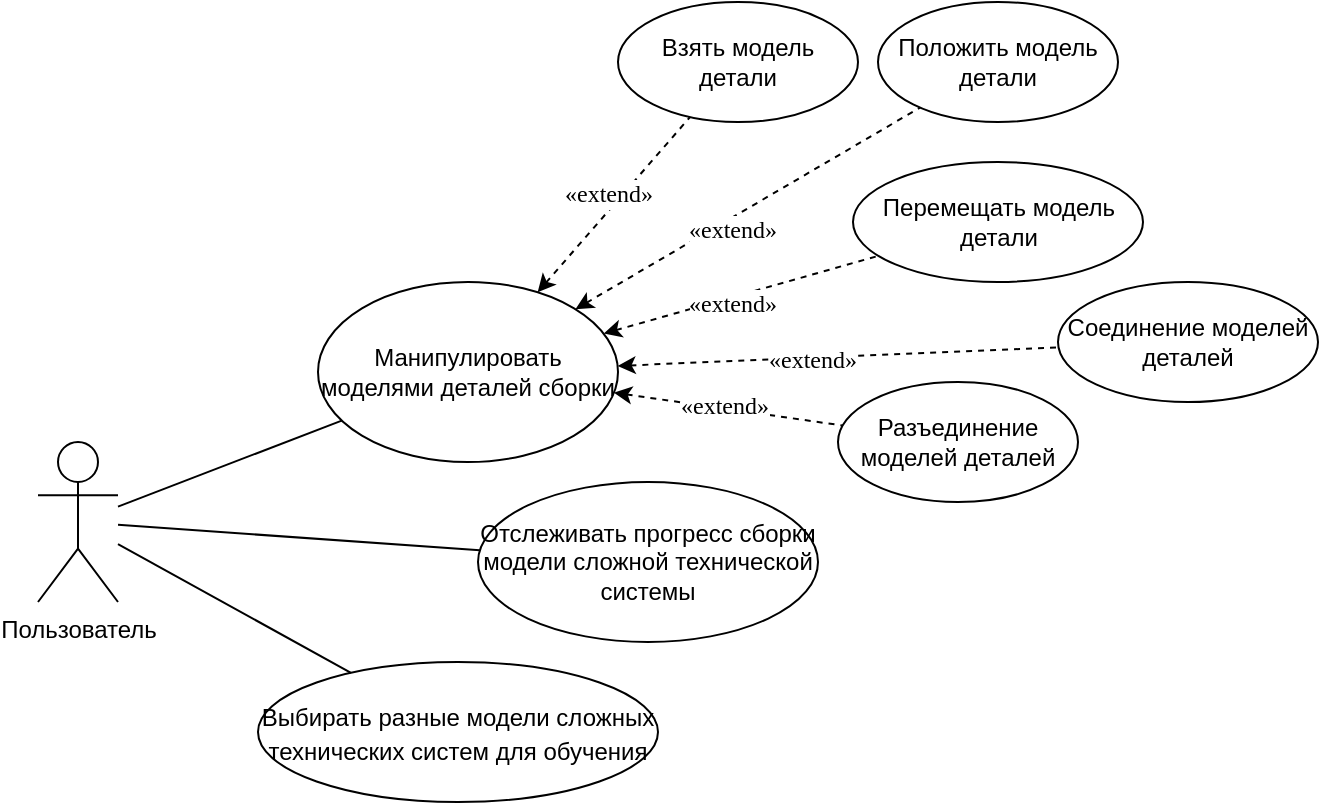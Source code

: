 <mxfile version="20.3.0" type="device"><diagram id="5VgDo8gTDqTAR3QZDix4" name="Страница 1"><mxGraphModel dx="2844" dy="1750" grid="1" gridSize="10" guides="1" tooltips="1" connect="1" arrows="1" fold="1" page="1" pageScale="1" pageWidth="850" pageHeight="1100" math="0" shadow="0"><root><mxCell id="0"/><mxCell id="1" parent="0"/><mxCell id="e06a0oj2BqtsQFgXkljV-1" value="Пользователь" style="shape=umlActor;verticalLabelPosition=bottom;verticalAlign=top;html=1;outlineConnect=0;" parent="1" vertex="1"><mxGeometry x="80" y="280" width="40" height="80" as="geometry"/></mxCell><mxCell id="e06a0oj2BqtsQFgXkljV-8" value="" style="endArrow=none;html=1;rounded=0;" parent="1" source="e06a0oj2BqtsQFgXkljV-1" target="mc_Ozs-hJq_h_k4KqDFw-2" edge="1"><mxGeometry width="50" height="50" relative="1" as="geometry"><mxPoint x="250" y="480" as="sourcePoint"/><mxPoint x="180.0" y="320" as="targetPoint"/></mxGeometry></mxCell><mxCell id="e06a0oj2BqtsQFgXkljV-19" value="" style="endArrow=none;endFill=0;endSize=6;html=1;rounded=0;labelBackgroundColor=none;dashed=1;startArrow=classic;startFill=1;" parent="1" source="mc_Ozs-hJq_h_k4KqDFw-2" target="mc_Ozs-hJq_h_k4KqDFw-4" edge="1"><mxGeometry width="160" relative="1" as="geometry"><mxPoint x="340.0" y="330" as="sourcePoint"/><mxPoint x="465" y="330" as="targetPoint"/></mxGeometry></mxCell><mxCell id="e06a0oj2BqtsQFgXkljV-22" value="&lt;span style=&quot;font-family: Helvetica; font-size: 11px;&quot; id=&quot;docs-internal-guid-d430dc76-7fff-d538-0f97-872dbdf431cb&quot;&gt;&lt;span style=&quot;font-size: 12px; font-family: &amp;quot;Times New Roman&amp;quot;; background-color: transparent; font-variant-numeric: normal; font-variant-east-asian: normal; vertical-align: baseline;&quot;&gt;«extend&lt;/span&gt;&lt;/span&gt;&lt;span style=&quot;font-family: Helvetica;&quot; id=&quot;docs-internal-guid-d430dc76-7fff-d538-0f97-872dbdf431cb&quot;&gt;&lt;span style=&quot;font-family: &amp;quot;Times New Roman&amp;quot;; background-color: transparent; font-variant-numeric: normal; font-variant-east-asian: normal; vertical-align: baseline;&quot;&gt;&lt;font style=&quot;font-size: 12px;&quot;&gt;»&lt;/font&gt;&lt;/span&gt;&lt;/span&gt;" style="edgeLabel;html=1;align=center;verticalAlign=middle;resizable=0;points=[];fontSize=12;fontFamily=Times New Roman;" parent="e06a0oj2BqtsQFgXkljV-19" vertex="1" connectable="0"><mxGeometry x="-0.21" relative="1" as="geometry"><mxPoint x="10" as="offset"/></mxGeometry></mxCell><mxCell id="e06a0oj2BqtsQFgXkljV-20" value="" style="endArrow=none;endFill=0;endSize=6;html=1;rounded=0;labelBackgroundColor=none;dashed=1;startArrow=classic;startFill=1;" parent="1" source="mc_Ozs-hJq_h_k4KqDFw-2" target="mc_Ozs-hJq_h_k4KqDFw-3" edge="1"><mxGeometry width="160" relative="1" as="geometry"><mxPoint x="282.671" y="298.91" as="sourcePoint"/><mxPoint x="377.259" y="259.564" as="targetPoint"/></mxGeometry></mxCell><mxCell id="e06a0oj2BqtsQFgXkljV-21" value="&lt;font style=&quot;font-size: 12px;&quot;&gt;&lt;span id=&quot;docs-internal-guid-d430dc76-7fff-d538-0f97-872dbdf431cb&quot;&gt;&lt;span style=&quot;font-variant-numeric: normal; font-variant-east-asian: normal; vertical-align: baseline;&quot;&gt;«extend&lt;/span&gt;&lt;/span&gt;&lt;span id=&quot;docs-internal-guid-d430dc76-7fff-d538-0f97-872dbdf431cb&quot;&gt;&lt;span style=&quot;font-variant-numeric: normal; font-variant-east-asian: normal; vertical-align: baseline;&quot;&gt;»&lt;/span&gt;&lt;/span&gt;&lt;/font&gt;" style="edgeLabel;html=1;align=center;verticalAlign=middle;resizable=0;points=[];fontFamily=Times New Roman;" parent="e06a0oj2BqtsQFgXkljV-20" vertex="1" connectable="0"><mxGeometry x="0.292" relative="1" as="geometry"><mxPoint x="-14" y="7" as="offset"/></mxGeometry></mxCell><mxCell id="mc_Ozs-hJq_h_k4KqDFw-2" value="Манипулировать моделями деталей сборки" style="ellipse;whiteSpace=wrap;html=1;" parent="1" vertex="1"><mxGeometry x="220" y="200" width="150" height="90" as="geometry"/></mxCell><mxCell id="mc_Ozs-hJq_h_k4KqDFw-3" value="Взять модель детали" style="ellipse;whiteSpace=wrap;html=1;" parent="1" vertex="1"><mxGeometry x="370" y="60" width="120" height="60" as="geometry"/></mxCell><mxCell id="mc_Ozs-hJq_h_k4KqDFw-4" value="Положить модель детали" style="ellipse;whiteSpace=wrap;html=1;" parent="1" vertex="1"><mxGeometry x="500" y="60" width="120" height="60" as="geometry"/></mxCell><mxCell id="mc_Ozs-hJq_h_k4KqDFw-5" value="Перемещать модель детали" style="ellipse;whiteSpace=wrap;html=1;" parent="1" vertex="1"><mxGeometry x="487.5" y="140" width="145" height="60" as="geometry"/></mxCell><mxCell id="mc_Ozs-hJq_h_k4KqDFw-6" value="Соединение моделей деталей" style="ellipse;whiteSpace=wrap;html=1;" parent="1" vertex="1"><mxGeometry x="590" y="200" width="130" height="60" as="geometry"/></mxCell><mxCell id="mc_Ozs-hJq_h_k4KqDFw-7" value="Разъединение моделей деталей" style="ellipse;whiteSpace=wrap;html=1;" parent="1" vertex="1"><mxGeometry x="480" y="250" width="120" height="60" as="geometry"/></mxCell><mxCell id="mc_Ozs-hJq_h_k4KqDFw-8" value="" style="endArrow=none;endFill=0;endSize=6;html=1;rounded=0;labelBackgroundColor=none;dashed=1;startArrow=classic;startFill=1;" parent="1" source="mc_Ozs-hJq_h_k4KqDFw-2" target="mc_Ozs-hJq_h_k4KqDFw-5" edge="1"><mxGeometry width="160" relative="1" as="geometry"><mxPoint x="350.0" y="360" as="sourcePoint"/><mxPoint x="475" y="360" as="targetPoint"/></mxGeometry></mxCell><mxCell id="mc_Ozs-hJq_h_k4KqDFw-9" value="&lt;span style=&quot;font-family: Helvetica; font-size: 11px;&quot; id=&quot;docs-internal-guid-d430dc76-7fff-d538-0f97-872dbdf431cb&quot;&gt;&lt;span style=&quot;font-size: 12px; font-family: &amp;quot;Times New Roman&amp;quot;; background-color: transparent; font-variant-numeric: normal; font-variant-east-asian: normal; vertical-align: baseline;&quot;&gt;«extend&lt;/span&gt;&lt;/span&gt;&lt;span style=&quot;font-family: Helvetica;&quot; id=&quot;docs-internal-guid-d430dc76-7fff-d538-0f97-872dbdf431cb&quot;&gt;&lt;span style=&quot;font-family: &amp;quot;Times New Roman&amp;quot;; background-color: transparent; font-variant-numeric: normal; font-variant-east-asian: normal; vertical-align: baseline;&quot;&gt;&lt;font style=&quot;font-size: 12px;&quot;&gt;»&lt;/font&gt;&lt;/span&gt;&lt;/span&gt;" style="edgeLabel;html=1;align=center;verticalAlign=middle;resizable=0;points=[];fontSize=12;fontFamily=Times New Roman;" parent="mc_Ozs-hJq_h_k4KqDFw-8" vertex="1" connectable="0"><mxGeometry x="-0.21" relative="1" as="geometry"><mxPoint x="10" as="offset"/></mxGeometry></mxCell><mxCell id="mc_Ozs-hJq_h_k4KqDFw-10" value="" style="endArrow=none;endFill=0;endSize=6;html=1;rounded=0;labelBackgroundColor=none;dashed=1;startArrow=classic;startFill=1;" parent="1" source="mc_Ozs-hJq_h_k4KqDFw-2" target="mc_Ozs-hJq_h_k4KqDFw-6" edge="1"><mxGeometry width="160" relative="1" as="geometry"><mxPoint x="420.0" y="520" as="sourcePoint"/><mxPoint x="545" y="520" as="targetPoint"/></mxGeometry></mxCell><mxCell id="mc_Ozs-hJq_h_k4KqDFw-11" value="&lt;span style=&quot;font-family: Helvetica; font-size: 11px;&quot; id=&quot;docs-internal-guid-d430dc76-7fff-d538-0f97-872dbdf431cb&quot;&gt;&lt;span style=&quot;font-size: 12px; font-family: &amp;quot;Times New Roman&amp;quot;; background-color: transparent; font-variant-numeric: normal; font-variant-east-asian: normal; vertical-align: baseline;&quot;&gt;«extend&lt;/span&gt;&lt;/span&gt;&lt;span style=&quot;font-family: Helvetica;&quot; id=&quot;docs-internal-guid-d430dc76-7fff-d538-0f97-872dbdf431cb&quot;&gt;&lt;span style=&quot;font-family: &amp;quot;Times New Roman&amp;quot;; background-color: transparent; font-variant-numeric: normal; font-variant-east-asian: normal; vertical-align: baseline;&quot;&gt;&lt;font style=&quot;font-size: 12px;&quot;&gt;»&lt;/font&gt;&lt;/span&gt;&lt;/span&gt;" style="edgeLabel;html=1;align=center;verticalAlign=middle;resizable=0;points=[];fontSize=12;fontFamily=Times New Roman;" parent="mc_Ozs-hJq_h_k4KqDFw-10" vertex="1" connectable="0"><mxGeometry x="-0.21" relative="1" as="geometry"><mxPoint x="10" as="offset"/></mxGeometry></mxCell><mxCell id="mc_Ozs-hJq_h_k4KqDFw-12" value="" style="endArrow=none;endFill=0;endSize=6;html=1;rounded=0;labelBackgroundColor=none;dashed=1;startArrow=classic;startFill=1;" parent="1" source="mc_Ozs-hJq_h_k4KqDFw-2" target="mc_Ozs-hJq_h_k4KqDFw-7" edge="1"><mxGeometry width="160" relative="1" as="geometry"><mxPoint x="430.0" y="530" as="sourcePoint"/><mxPoint x="555" y="530" as="targetPoint"/></mxGeometry></mxCell><mxCell id="mc_Ozs-hJq_h_k4KqDFw-13" value="&lt;span style=&quot;font-family: Helvetica; font-size: 11px;&quot; id=&quot;docs-internal-guid-d430dc76-7fff-d538-0f97-872dbdf431cb&quot;&gt;&lt;span style=&quot;font-size: 12px; font-family: &amp;quot;Times New Roman&amp;quot;; background-color: transparent; font-variant-numeric: normal; font-variant-east-asian: normal; vertical-align: baseline;&quot;&gt;«extend&lt;/span&gt;&lt;/span&gt;&lt;span style=&quot;font-family: Helvetica;&quot; id=&quot;docs-internal-guid-d430dc76-7fff-d538-0f97-872dbdf431cb&quot;&gt;&lt;span style=&quot;font-family: &amp;quot;Times New Roman&amp;quot;; background-color: transparent; font-variant-numeric: normal; font-variant-east-asian: normal; vertical-align: baseline;&quot;&gt;&lt;font style=&quot;font-size: 12px;&quot;&gt;»&lt;/font&gt;&lt;/span&gt;&lt;/span&gt;" style="edgeLabel;html=1;align=center;verticalAlign=middle;resizable=0;points=[];fontSize=12;fontFamily=Times New Roman;" parent="mc_Ozs-hJq_h_k4KqDFw-12" vertex="1" connectable="0"><mxGeometry x="-0.21" relative="1" as="geometry"><mxPoint x="10" as="offset"/></mxGeometry></mxCell><mxCell id="mc_Ozs-hJq_h_k4KqDFw-14" value="Отслеживать прогресс сборки модели сложной технической системы" style="ellipse;whiteSpace=wrap;html=1;" parent="1" vertex="1"><mxGeometry x="300" y="300" width="170" height="80" as="geometry"/></mxCell><mxCell id="mc_Ozs-hJq_h_k4KqDFw-15" value="" style="endArrow=none;html=1;rounded=0;" parent="1" source="mc_Ozs-hJq_h_k4KqDFw-14" target="e06a0oj2BqtsQFgXkljV-1" edge="1"><mxGeometry width="50" height="50" relative="1" as="geometry"><mxPoint x="110" y="470" as="sourcePoint"/><mxPoint x="160" y="420" as="targetPoint"/></mxGeometry></mxCell><mxCell id="mc_Ozs-hJq_h_k4KqDFw-19" value="&lt;font style=&quot;font-size: 12px;&quot;&gt;Выбирать разные модели сложных технических систем для обучения&lt;/font&gt;" style="ellipse;whiteSpace=wrap;html=1;fontSize=14;" parent="1" vertex="1"><mxGeometry x="190" y="390" width="200" height="70" as="geometry"/></mxCell><mxCell id="mc_Ozs-hJq_h_k4KqDFw-20" value="" style="endArrow=none;html=1;rounded=0;fontFamily=Helvetica;fontSize=12;" parent="1" source="e06a0oj2BqtsQFgXkljV-1" target="mc_Ozs-hJq_h_k4KqDFw-19" edge="1"><mxGeometry width="50" height="50" relative="1" as="geometry"><mxPoint x="30" y="490" as="sourcePoint"/><mxPoint x="80" y="440" as="targetPoint"/></mxGeometry></mxCell></root></mxGraphModel></diagram></mxfile>